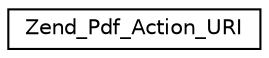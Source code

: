 digraph G
{
  edge [fontname="Helvetica",fontsize="10",labelfontname="Helvetica",labelfontsize="10"];
  node [fontname="Helvetica",fontsize="10",shape=record];
  rankdir="LR";
  Node1 [label="Zend_Pdf_Action_URI",height=0.2,width=0.4,color="black", fillcolor="white", style="filled",URL="$class_zend___pdf___action___u_r_i.html"];
}

